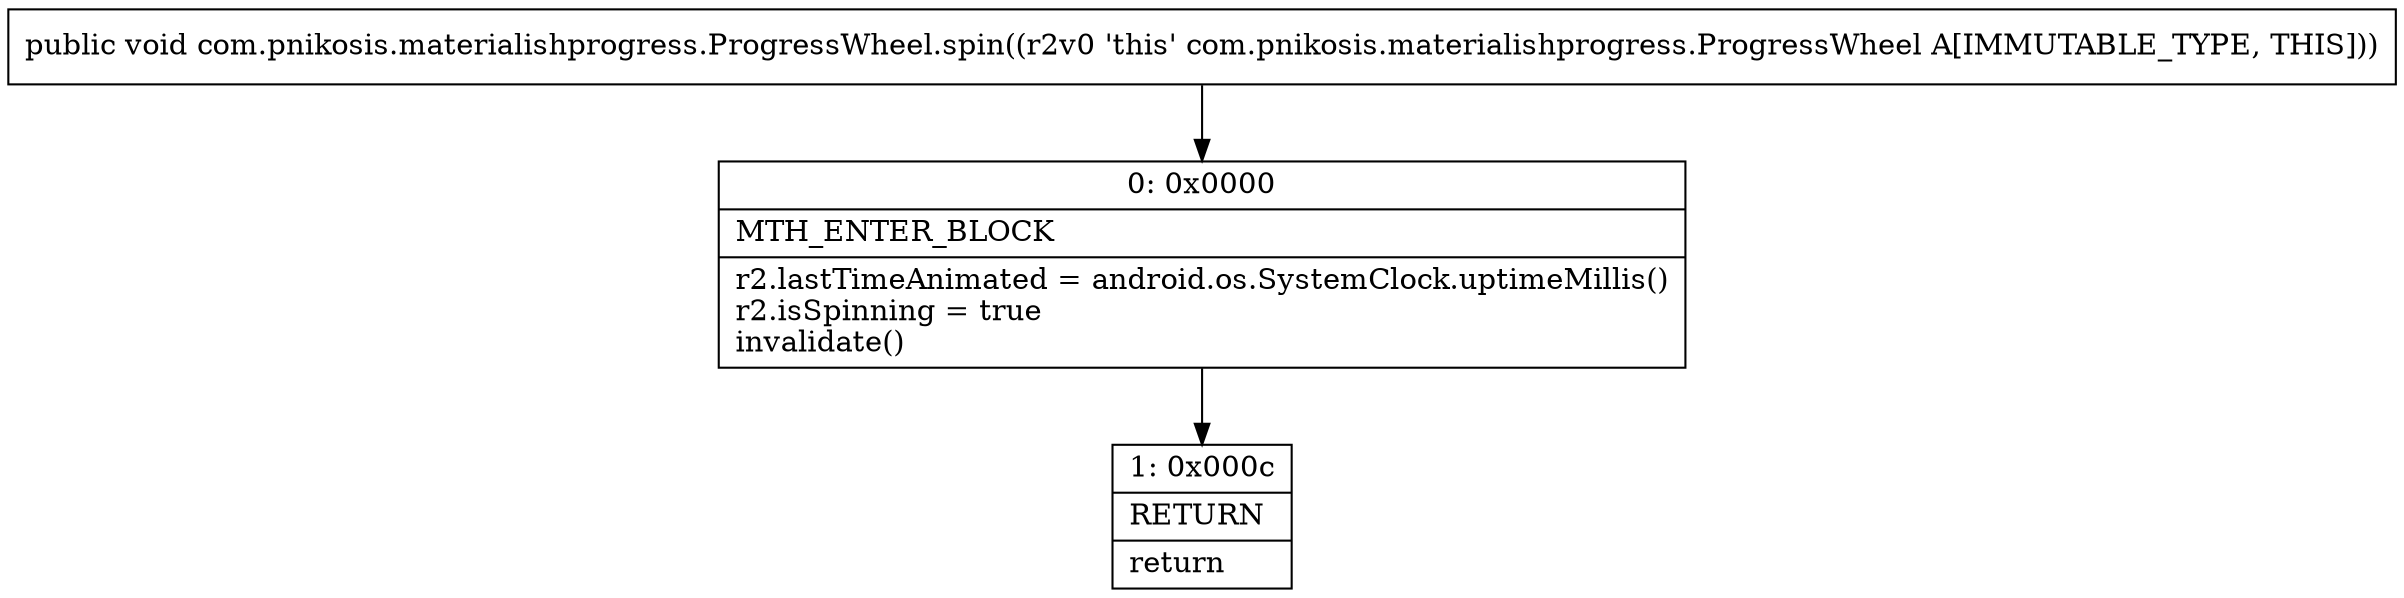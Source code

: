 digraph "CFG forcom.pnikosis.materialishprogress.ProgressWheel.spin()V" {
Node_0 [shape=record,label="{0\:\ 0x0000|MTH_ENTER_BLOCK\l|r2.lastTimeAnimated = android.os.SystemClock.uptimeMillis()\lr2.isSpinning = true\linvalidate()\l}"];
Node_1 [shape=record,label="{1\:\ 0x000c|RETURN\l|return\l}"];
MethodNode[shape=record,label="{public void com.pnikosis.materialishprogress.ProgressWheel.spin((r2v0 'this' com.pnikosis.materialishprogress.ProgressWheel A[IMMUTABLE_TYPE, THIS])) }"];
MethodNode -> Node_0;
Node_0 -> Node_1;
}

